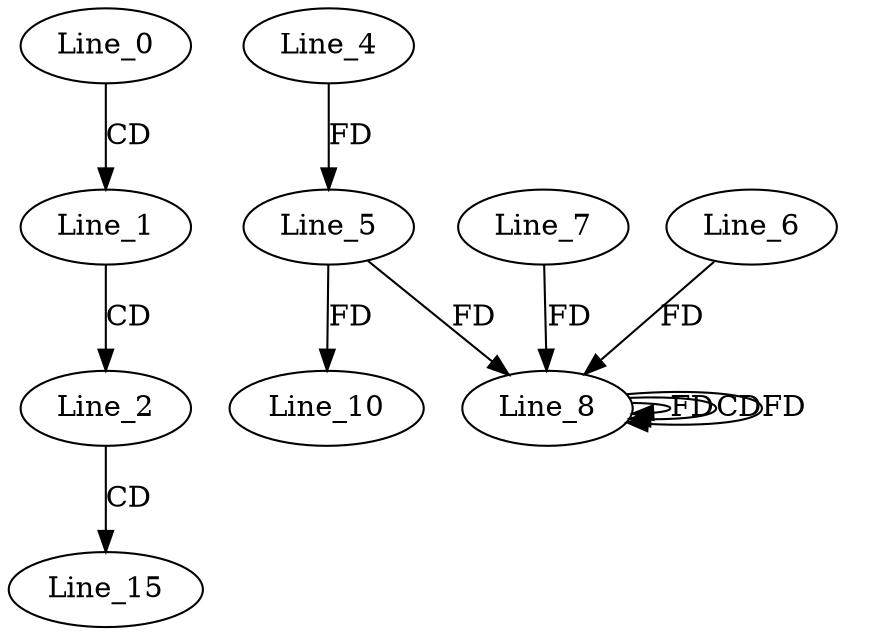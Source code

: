 digraph G {
  Line_0;
  Line_1;
  Line_2;
  Line_4;
  Line_5;
  Line_8;
  Line_7;
  Line_8;
  Line_5;
  Line_8;
  Line_8;
  Line_6;
  Line_10;
  Line_15;
  Line_0 -> Line_1 [ label="CD" ];
  Line_1 -> Line_2 [ label="CD" ];
  Line_4 -> Line_5 [ label="FD" ];
  Line_8 -> Line_8 [ label="FD" ];
  Line_7 -> Line_8 [ label="FD" ];
  Line_5 -> Line_8 [ label="FD" ];
  Line_8 -> Line_8 [ label="CD" ];
  Line_8 -> Line_8 [ label="FD" ];
  Line_6 -> Line_8 [ label="FD" ];
  Line_5 -> Line_10 [ label="FD" ];
  Line_2 -> Line_15 [ label="CD" ];
}
